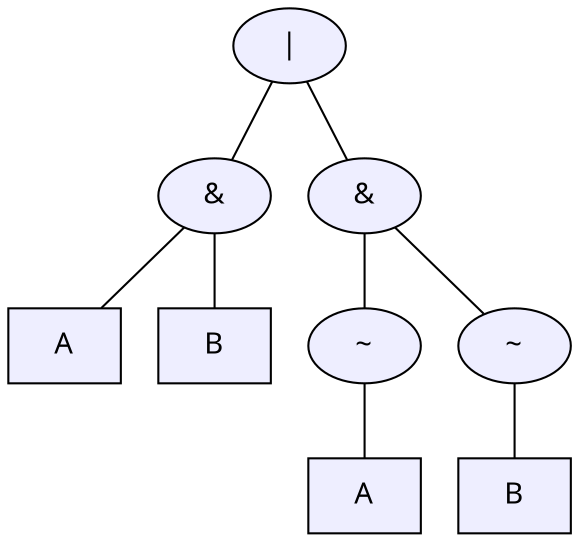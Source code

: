 // Demorgan of the formula "A <-> B"
graph G  {
    graph [fontname = "Hack"];
    node  [fontname = "Hack"];
    edge  [fontname = "Hack"];
    a1  [ label = "A", fillcolor = "#EEEEFF", style="filled", shape = "box"];
    b1  [ label = "B", fillcolor = "#EEEEFF", style="filled", shape = "box"];
    a2  [ label = "A", fillcolor = "#EEEEFF", style="filled", shape = "box"];
    b2  [ label = "B", fillcolor = "#EEEEFF", style="filled", shape = "box"];

    or0 [label = "|", fillcolor = "#EEEEFF", style="filled"];
    and1 [label = "&", fillcolor = "#EEEEFF", style="filled"];
    and2 [label = "&", fillcolor = "#EEEEFF", style="filled"];

    not5 [label = "~", fillcolor = "#EEEEFF", style="filled"];
    not6 [label = "~", fillcolor = "#EEEEFF", style="filled"];

    or0 -- { and1 and2 };
    and1 -- { a1 b1 };

    and2 -- { not5 not6 };
    not5 -- a2;
    not6 -- b2;
}
